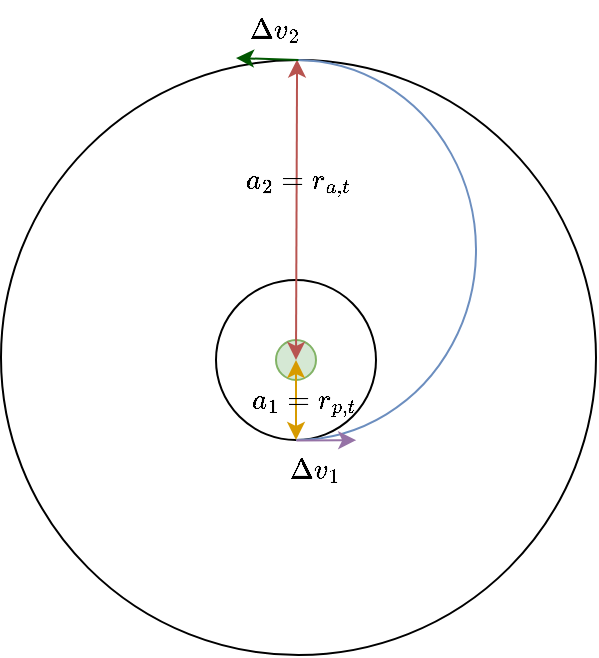 <mxfile version="24.7.17">
  <diagram name="Page-1" id="P0O_zA8OEDn08KMoRdnK">
    <mxGraphModel dx="600" dy="349" grid="1" gridSize="10" guides="1" tooltips="1" connect="1" arrows="1" fold="1" page="1" pageScale="1" pageWidth="827" pageHeight="1169" math="1" shadow="0">
      <root>
        <mxCell id="0" />
        <mxCell id="1" parent="0" />
        <mxCell id="i4GbqhEK52aCaHwYv6Ji-1" value="" style="ellipse;whiteSpace=wrap;html=1;aspect=fixed;" vertex="1" parent="1">
          <mxGeometry x="370" y="280" width="80" height="80" as="geometry" />
        </mxCell>
        <mxCell id="i4GbqhEK52aCaHwYv6Ji-2" value="" style="ellipse;whiteSpace=wrap;html=1;aspect=fixed;fillColor=none;" vertex="1" parent="1">
          <mxGeometry x="262.5" y="170" width="297.5" height="297.5" as="geometry" />
        </mxCell>
        <mxCell id="i4GbqhEK52aCaHwYv6Ji-3" value="" style="ellipse;whiteSpace=wrap;html=1;aspect=fixed;fillColor=#d5e8d4;strokeColor=#82b366;" vertex="1" parent="1">
          <mxGeometry x="400" y="310" width="20" height="20" as="geometry" />
        </mxCell>
        <mxCell id="i4GbqhEK52aCaHwYv6Ji-5" value="" style="verticalLabelPosition=bottom;verticalAlign=top;html=1;shape=mxgraph.basic.arc;startAngle=0.998;endAngle=0.5;fillColor=#dae8fc;strokeColor=#6c8ebf;" vertex="1" parent="1">
          <mxGeometry x="320" y="170" width="180" height="190" as="geometry" />
        </mxCell>
        <mxCell id="i4GbqhEK52aCaHwYv6Ji-7" value="" style="endArrow=classic;startArrow=classic;html=1;rounded=0;entryX=0.503;entryY=-0.001;entryDx=0;entryDy=0;entryPerimeter=0;exitX=0.5;exitY=0.5;exitDx=0;exitDy=0;exitPerimeter=0;fillColor=#f8cecc;gradientColor=#ea6b66;strokeColor=#b85450;" edge="1" parent="1" source="i4GbqhEK52aCaHwYv6Ji-3" target="i4GbqhEK52aCaHwYv6Ji-5">
          <mxGeometry width="50" height="50" relative="1" as="geometry">
            <mxPoint x="390" y="360" as="sourcePoint" />
            <mxPoint x="440" y="310" as="targetPoint" />
          </mxGeometry>
        </mxCell>
        <mxCell id="i4GbqhEK52aCaHwYv6Ji-8" value="" style="endArrow=classic;startArrow=classic;html=1;rounded=0;exitX=0.5;exitY=0.5;exitDx=0;exitDy=0;exitPerimeter=0;fillColor=#ffcd28;gradientColor=#ffa500;strokeColor=#d79b00;" edge="1" parent="1" source="i4GbqhEK52aCaHwYv6Ji-3" target="i4GbqhEK52aCaHwYv6Ji-5">
          <mxGeometry width="50" height="50" relative="1" as="geometry">
            <mxPoint x="390" y="330" as="sourcePoint" />
            <mxPoint x="440" y="280" as="targetPoint" />
          </mxGeometry>
        </mxCell>
        <mxCell id="i4GbqhEK52aCaHwYv6Ji-9" value="" style="endArrow=classic;html=1;rounded=0;exitX=0.501;exitY=1.001;exitDx=0;exitDy=0;exitPerimeter=0;entryX=0.597;entryY=0.639;entryDx=0;entryDy=0;entryPerimeter=0;fillColor=#e1d5e7;strokeColor=#9673a6;" edge="1" parent="1" source="i4GbqhEK52aCaHwYv6Ji-5" target="i4GbqhEK52aCaHwYv6Ji-2">
          <mxGeometry width="50" height="50" relative="1" as="geometry">
            <mxPoint x="370" y="340" as="sourcePoint" />
            <mxPoint x="420" y="290" as="targetPoint" />
          </mxGeometry>
        </mxCell>
        <mxCell id="i4GbqhEK52aCaHwYv6Ji-10" value="" style="endArrow=classic;html=1;rounded=0;exitX=0.5;exitY=0;exitDx=0;exitDy=0;fillColor=#008a00;strokeColor=#005700;" edge="1" parent="1" source="i4GbqhEK52aCaHwYv6Ji-2">
          <mxGeometry width="50" height="50" relative="1" as="geometry">
            <mxPoint x="380" y="280" as="sourcePoint" />
            <mxPoint x="380" y="169" as="targetPoint" />
          </mxGeometry>
        </mxCell>
        <mxCell id="i4GbqhEK52aCaHwYv6Ji-12" value="$$\Delta v_2$$" style="text;html=1;align=center;verticalAlign=middle;whiteSpace=wrap;rounded=0;" vertex="1" parent="1">
          <mxGeometry x="380" y="140" width="40" height="30" as="geometry" />
        </mxCell>
        <mxCell id="i4GbqhEK52aCaHwYv6Ji-13" value="$$\Delta v_1$$" style="text;html=1;align=center;verticalAlign=middle;whiteSpace=wrap;rounded=0;" vertex="1" parent="1">
          <mxGeometry x="400" y="360" width="40" height="30" as="geometry" />
        </mxCell>
        <mxCell id="i4GbqhEK52aCaHwYv6Ji-15" value="$$a_1=r_{p,t}$$" style="text;html=1;align=center;verticalAlign=middle;whiteSpace=wrap;rounded=0;" vertex="1" parent="1">
          <mxGeometry x="394" y="330" width="40" height="20" as="geometry" />
        </mxCell>
        <mxCell id="i4GbqhEK52aCaHwYv6Ji-16" value="$$a_2=r_{a,t}$$" style="text;html=1;align=center;verticalAlign=middle;whiteSpace=wrap;rounded=0;" vertex="1" parent="1">
          <mxGeometry x="391.25" y="220" width="40" height="20" as="geometry" />
        </mxCell>
      </root>
    </mxGraphModel>
  </diagram>
</mxfile>
